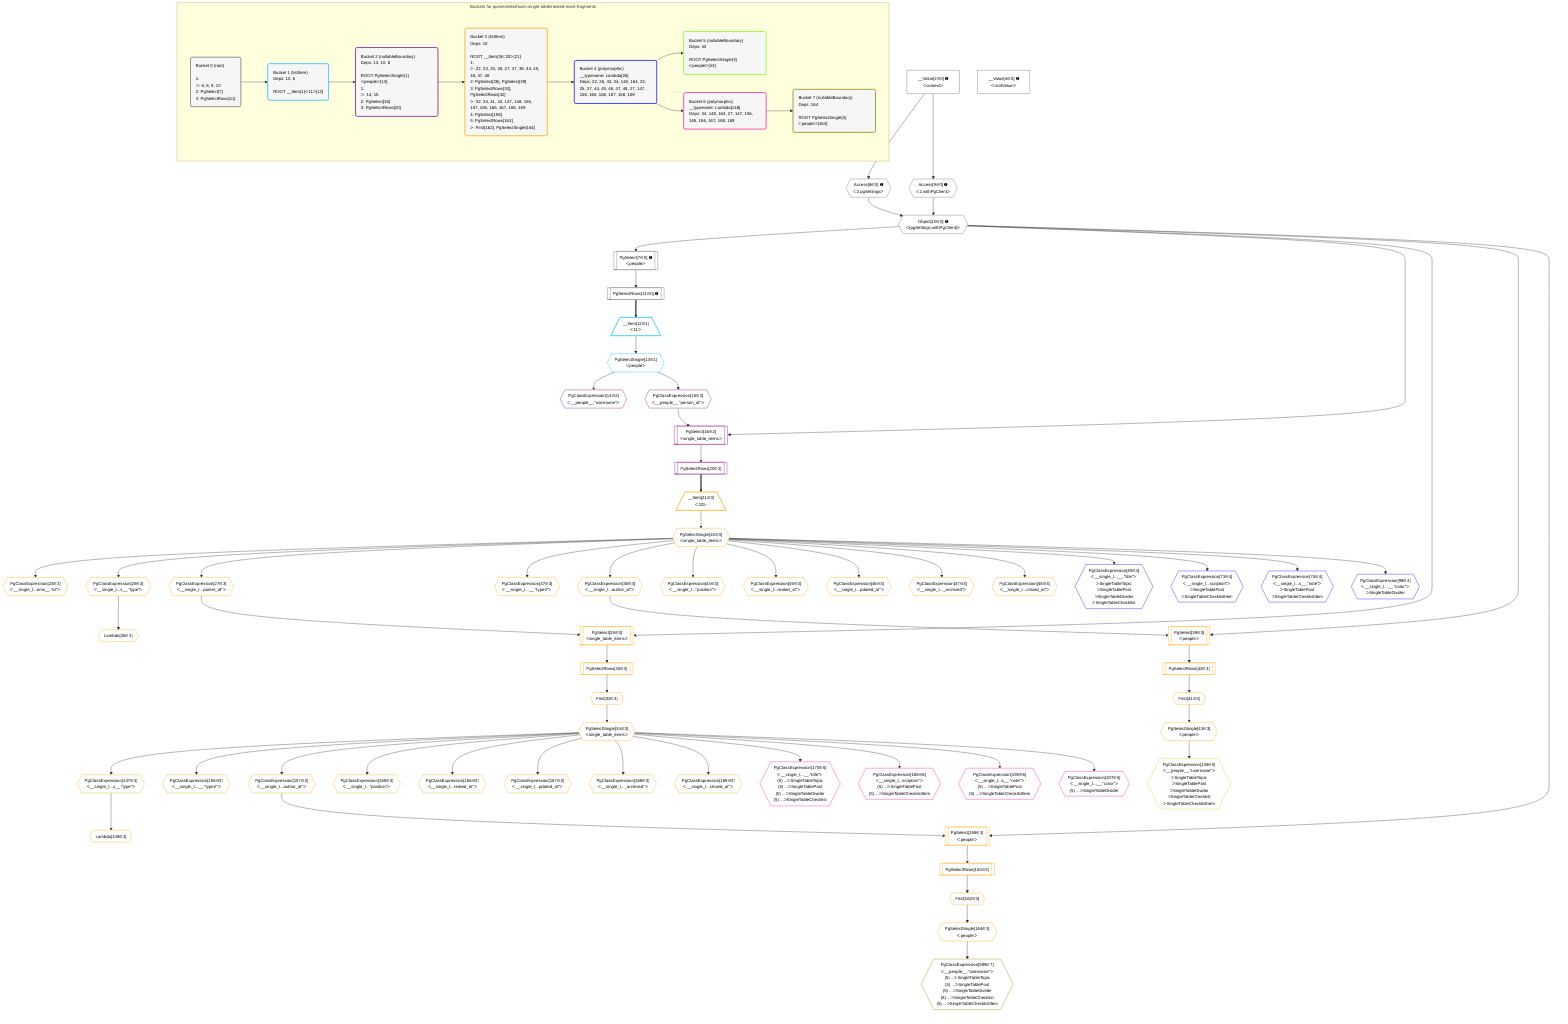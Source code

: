 %%{init: {'themeVariables': { 'fontSize': '12px'}}}%%
graph TD
    classDef path fill:#eee,stroke:#000,color:#000
    classDef plan fill:#fff,stroke-width:1px,color:#000
    classDef itemplan fill:#fff,stroke-width:2px,color:#000
    classDef unbatchedplan fill:#dff,stroke-width:1px,color:#000
    classDef sideeffectplan fill:#fcc,stroke-width:2px,color:#000
    classDef bucket fill:#f6f6f6,color:#000,stroke-width:2px,text-align:left

    subgraph "Buckets for queries/interfaces-single-table/nested-more-fragments"
    Bucket0("Bucket 0 (root)<br /><br />1: <br />ᐳ: 6, 8, 9, 10<br />2: PgSelect[7]<br />3: PgSelectRows[11]"):::bucket
    Bucket1("Bucket 1 (listItem)<br />Deps: 10, 6<br /><br />ROOT __Item{1}ᐸ11ᐳ[12]"):::bucket
    Bucket2("Bucket 2 (nullableBoundary)<br />Deps: 13, 10, 6<br /><br />ROOT PgSelectSingle{1}ᐸpeopleᐳ[13]<br />1: <br />ᐳ: 14, 15<br />2: PgSelect[16]<br />3: PgSelectRows[20]"):::bucket
    Bucket3("Bucket 3 (listItem)<br />Deps: 10<br /><br />ROOT __Item{3}ᐸ20ᐳ[21]<br />1: <br />ᐳ: 22, 23, 25, 26, 27, 37, 38, 44, 45, 46, 47, 48<br />2: PgSelect[28], PgSelect[39]<br />3: PgSelectRows[33], PgSelectRows[42]<br />ᐳ: 32, 34, 41, 43, 147, 148, 156, 157, 165, 166, 167, 168, 169<br />4: PgSelect[158]<br />5: PgSelectRows[163]<br />ᐳ: First[162], PgSelectSingle[164]"):::bucket
    Bucket4("Bucket 4 (polymorphic)<br />__typename: Lambda[26]<br />Deps: 22, 26, 43, 34, 148, 164, 23, 25, 37, 44, 45, 46, 47, 48, 27, 147, 156, 165, 166, 167, 168, 169"):::bucket
    Bucket5("Bucket 5 (nullableBoundary)<br />Deps: 43<br /><br />ROOT PgSelectSingle{3}ᐸpeopleᐳ[43]"):::bucket
    Bucket6("Bucket 6 (polymorphic)<br />__typename: Lambda[148]<br />Deps: 34, 148, 164, 27, 147, 156, 165, 166, 167, 168, 169"):::bucket
    Bucket7("Bucket 7 (nullableBoundary)<br />Deps: 164<br /><br />ROOT PgSelectSingle{3}ᐸpeopleᐳ[164]"):::bucket
    end
    Bucket0 --> Bucket1
    Bucket1 --> Bucket2
    Bucket2 --> Bucket3
    Bucket3 --> Bucket4
    Bucket4 --> Bucket5 & Bucket6
    Bucket6 --> Bucket7

    %% plan dependencies
    PgSelect7[["PgSelect[7∈0] ➊<br />ᐸpeopleᐳ"]]:::plan
    Object10{{"Object[10∈0] ➊<br />ᐸ{pgSettings,withPgClient}ᐳ"}}:::plan
    Object10 --> PgSelect7
    Access8{{"Access[8∈0] ➊<br />ᐸ2.pgSettingsᐳ"}}:::plan
    Access9{{"Access[9∈0] ➊<br />ᐸ2.withPgClientᐳ"}}:::plan
    Access8 & Access9 --> Object10
    __Value2["__Value[2∈0] ➊<br />ᐸcontextᐳ"]:::plan
    __Value2 --> Access8
    __Value2 --> Access9
    PgSelectRows11[["PgSelectRows[11∈0] ➊"]]:::plan
    PgSelect7 --> PgSelectRows11
    __Value4["__Value[4∈0] ➊<br />ᐸrootValueᐳ"]:::plan
    __Item12[/"__Item[12∈1]<br />ᐸ11ᐳ"\]:::itemplan
    PgSelectRows11 ==> __Item12
    PgSelectSingle13{{"PgSelectSingle[13∈1]<br />ᐸpeopleᐳ"}}:::plan
    __Item12 --> PgSelectSingle13
    PgSelect16[["PgSelect[16∈2]<br />ᐸsingle_table_itemsᐳ"]]:::plan
    PgClassExpression15{{"PgClassExpression[15∈2]<br />ᐸ__people__.”person_id”ᐳ"}}:::plan
    Object10 & PgClassExpression15 --> PgSelect16
    PgClassExpression14{{"PgClassExpression[14∈2]<br />ᐸ__people__.”username”ᐳ"}}:::plan
    PgSelectSingle13 --> PgClassExpression14
    PgSelectSingle13 --> PgClassExpression15
    PgSelectRows20[["PgSelectRows[20∈2]"]]:::plan
    PgSelect16 --> PgSelectRows20
    PgSelect28[["PgSelect[28∈3]<br />ᐸsingle_table_itemsᐳ"]]:::plan
    PgClassExpression27{{"PgClassExpression[27∈3]<br />ᐸ__single_t...parent_id”ᐳ"}}:::plan
    Object10 & PgClassExpression27 --> PgSelect28
    PgSelect39[["PgSelect[39∈3]<br />ᐸpeopleᐳ"]]:::plan
    PgClassExpression38{{"PgClassExpression[38∈3]<br />ᐸ__single_t...author_id”ᐳ"}}:::plan
    Object10 & PgClassExpression38 --> PgSelect39
    PgSelect158[["PgSelect[158∈3]<br />ᐸpeopleᐳ"]]:::plan
    PgClassExpression157{{"PgClassExpression[157∈3]<br />ᐸ__single_t...author_id”ᐳ"}}:::plan
    Object10 & PgClassExpression157 --> PgSelect158
    __Item21[/"__Item[21∈3]<br />ᐸ20ᐳ"\]:::itemplan
    PgSelectRows20 ==> __Item21
    PgSelectSingle22{{"PgSelectSingle[22∈3]<br />ᐸsingle_table_itemsᐳ"}}:::plan
    __Item21 --> PgSelectSingle22
    PgClassExpression23{{"PgClassExpression[23∈3]<br />ᐸ__single_t...ems__.”id”ᐳ"}}:::plan
    PgSelectSingle22 --> PgClassExpression23
    PgClassExpression25{{"PgClassExpression[25∈3]<br />ᐸ__single_t...s__.”type”ᐳ"}}:::plan
    PgSelectSingle22 --> PgClassExpression25
    Lambda26{{"Lambda[26∈3]"}}:::plan
    PgClassExpression25 --> Lambda26
    PgSelectSingle22 --> PgClassExpression27
    First32{{"First[32∈3]"}}:::plan
    PgSelectRows33[["PgSelectRows[33∈3]"]]:::plan
    PgSelectRows33 --> First32
    PgSelect28 --> PgSelectRows33
    PgSelectSingle34{{"PgSelectSingle[34∈3]<br />ᐸsingle_table_itemsᐳ"}}:::plan
    First32 --> PgSelectSingle34
    PgClassExpression37{{"PgClassExpression[37∈3]<br />ᐸ__single_t...__.”type2”ᐳ"}}:::plan
    PgSelectSingle22 --> PgClassExpression37
    PgSelectSingle22 --> PgClassExpression38
    First41{{"First[41∈3]"}}:::plan
    PgSelectRows42[["PgSelectRows[42∈3]"]]:::plan
    PgSelectRows42 --> First41
    PgSelect39 --> PgSelectRows42
    PgSelectSingle43{{"PgSelectSingle[43∈3]<br />ᐸpeopleᐳ"}}:::plan
    First41 --> PgSelectSingle43
    PgClassExpression44{{"PgClassExpression[44∈3]<br />ᐸ__single_t...”position”ᐳ"}}:::plan
    PgSelectSingle22 --> PgClassExpression44
    PgClassExpression45{{"PgClassExpression[45∈3]<br />ᐸ__single_t...reated_at”ᐳ"}}:::plan
    PgSelectSingle22 --> PgClassExpression45
    PgClassExpression46{{"PgClassExpression[46∈3]<br />ᐸ__single_t...pdated_at”ᐳ"}}:::plan
    PgSelectSingle22 --> PgClassExpression46
    PgClassExpression47{{"PgClassExpression[47∈3]<br />ᐸ__single_t..._archived”ᐳ"}}:::plan
    PgSelectSingle22 --> PgClassExpression47
    PgClassExpression48{{"PgClassExpression[48∈3]<br />ᐸ__single_t...chived_at”ᐳ"}}:::plan
    PgSelectSingle22 --> PgClassExpression48
    PgClassExpression147{{"PgClassExpression[147∈3]<br />ᐸ__single_t...s__.”type”ᐳ"}}:::plan
    PgSelectSingle34 --> PgClassExpression147
    Lambda148{{"Lambda[148∈3]"}}:::plan
    PgClassExpression147 --> Lambda148
    PgClassExpression156{{"PgClassExpression[156∈3]<br />ᐸ__single_t...__.”type2”ᐳ"}}:::plan
    PgSelectSingle34 --> PgClassExpression156
    PgSelectSingle34 --> PgClassExpression157
    First162{{"First[162∈3]"}}:::plan
    PgSelectRows163[["PgSelectRows[163∈3]"]]:::plan
    PgSelectRows163 --> First162
    PgSelect158 --> PgSelectRows163
    PgSelectSingle164{{"PgSelectSingle[164∈3]<br />ᐸpeopleᐳ"}}:::plan
    First162 --> PgSelectSingle164
    PgClassExpression165{{"PgClassExpression[165∈3]<br />ᐸ__single_t...”position”ᐳ"}}:::plan
    PgSelectSingle34 --> PgClassExpression165
    PgClassExpression166{{"PgClassExpression[166∈3]<br />ᐸ__single_t...reated_at”ᐳ"}}:::plan
    PgSelectSingle34 --> PgClassExpression166
    PgClassExpression167{{"PgClassExpression[167∈3]<br />ᐸ__single_t...pdated_at”ᐳ"}}:::plan
    PgSelectSingle34 --> PgClassExpression167
    PgClassExpression168{{"PgClassExpression[168∈3]<br />ᐸ__single_t..._archived”ᐳ"}}:::plan
    PgSelectSingle34 --> PgClassExpression168
    PgClassExpression169{{"PgClassExpression[169∈3]<br />ᐸ__single_t...chived_at”ᐳ"}}:::plan
    PgSelectSingle34 --> PgClassExpression169
    PgClassExpression49{{"PgClassExpression[49∈4]<br />ᐸ__single_t...__.”title”ᐳ<br />ᐳSingleTableTopic<br />ᐳSingleTablePost<br />ᐳSingleTableDivider<br />ᐳSingleTableChecklist"}}:::plan
    PgSelectSingle22 --> PgClassExpression49
    PgClassExpression73{{"PgClassExpression[73∈4]<br />ᐸ__single_t...scription”ᐳ<br />ᐳSingleTablePost<br />ᐳSingleTableChecklistItem"}}:::plan
    PgSelectSingle22 --> PgClassExpression73
    PgClassExpression74{{"PgClassExpression[74∈4]<br />ᐸ__single_t...s__.”note”ᐳ<br />ᐳSingleTablePost<br />ᐳSingleTableChecklistItem"}}:::plan
    PgSelectSingle22 --> PgClassExpression74
    PgClassExpression98{{"PgClassExpression[98∈4]<br />ᐸ__single_t...__.”color”ᐳ<br />ᐳSingleTableDivider"}}:::plan
    PgSelectSingle22 --> PgClassExpression98
    PgClassExpression149{{"PgClassExpression[149∈5]<br />ᐸ__people__.”username”ᐳ<br />ᐳSingleTableTopic<br />ᐳSingleTablePost<br />ᐳSingleTableDivider<br />ᐳSingleTableChecklist<br />ᐳSingleTableChecklistItem"}}:::plan
    PgSelectSingle43 --> PgClassExpression149
    PgClassExpression170{{"PgClassExpression[170∈6]<br />ᐸ__single_t...__.”title”ᐳ<br />(5) ...ᐳSingleTableTopic<br />(5) ...ᐳSingleTablePost<br />(5) ...ᐳSingleTableDivider<br />(5) ...ᐳSingleTableChecklist"}}:::plan
    PgSelectSingle34 --> PgClassExpression170
    PgClassExpression188{{"PgClassExpression[188∈6]<br />ᐸ__single_t...scription”ᐳ<br />(5) ...ᐳSingleTablePost<br />(5) ...ᐳSingleTableChecklistItem"}}:::plan
    PgSelectSingle34 --> PgClassExpression188
    PgClassExpression189{{"PgClassExpression[189∈6]<br />ᐸ__single_t...s__.”note”ᐳ<br />(5) ...ᐳSingleTablePost<br />(5) ...ᐳSingleTableChecklistItem"}}:::plan
    PgSelectSingle34 --> PgClassExpression189
    PgClassExpression207{{"PgClassExpression[207∈6]<br />ᐸ__single_t...__.”color”ᐳ<br />(5) ...ᐳSingleTableDivider"}}:::plan
    PgSelectSingle34 --> PgClassExpression207
    PgClassExpression599{{"PgClassExpression[599∈7]<br />ᐸ__people__.”username”ᐳ<br />(5) ...ᐳSingleTableTopic<br />(5) ...ᐳSingleTablePost<br />(5) ...ᐳSingleTableDivider<br />(5) ...ᐳSingleTableChecklist<br />(5) ...ᐳSingleTableChecklistItem"}}:::plan
    PgSelectSingle164 --> PgClassExpression599

    %% define steps
    classDef bucket0 stroke:#696969
    class Bucket0,__Value2,__Value4,PgSelect7,Access8,Access9,Object10,PgSelectRows11 bucket0
    classDef bucket1 stroke:#00bfff
    class Bucket1,__Item12,PgSelectSingle13 bucket1
    classDef bucket2 stroke:#7f007f
    class Bucket2,PgClassExpression14,PgClassExpression15,PgSelect16,PgSelectRows20 bucket2
    classDef bucket3 stroke:#ffa500
    class Bucket3,__Item21,PgSelectSingle22,PgClassExpression23,PgClassExpression25,Lambda26,PgClassExpression27,PgSelect28,First32,PgSelectRows33,PgSelectSingle34,PgClassExpression37,PgClassExpression38,PgSelect39,First41,PgSelectRows42,PgSelectSingle43,PgClassExpression44,PgClassExpression45,PgClassExpression46,PgClassExpression47,PgClassExpression48,PgClassExpression147,Lambda148,PgClassExpression156,PgClassExpression157,PgSelect158,First162,PgSelectRows163,PgSelectSingle164,PgClassExpression165,PgClassExpression166,PgClassExpression167,PgClassExpression168,PgClassExpression169 bucket3
    classDef bucket4 stroke:#0000ff
    class Bucket4,PgClassExpression49,PgClassExpression73,PgClassExpression74,PgClassExpression98 bucket4
    classDef bucket5 stroke:#7fff00
    class Bucket5,PgClassExpression149 bucket5
    classDef bucket6 stroke:#ff1493
    class Bucket6,PgClassExpression170,PgClassExpression188,PgClassExpression189,PgClassExpression207 bucket6
    classDef bucket7 stroke:#808000
    class Bucket7,PgClassExpression599 bucket7